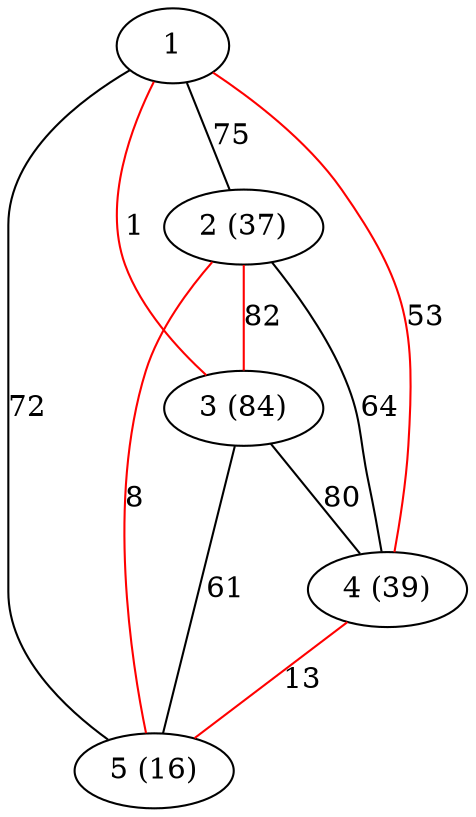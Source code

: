 graph g {
1 -- 2 [label=75 color=black]
1 -- 3 [label=1 color=red]
4 -- 5 [label=13 color=red]
1 -- 4 [label=53 color=red]
1 -- 5 [label=72 color=black]
2 -- 3 [label=82 color=red]
2 -- 5 [label=8 color=red]
3 -- 4 [label=80 color=black]
2 -- 4 [label=64 color=black]
3 -- 5 [label=61 color=black]
2 [label="2 (37)"]
3 [label="3 (84)"]
4 [label="4 (39)"]
5 [label="5 (16)"]
}